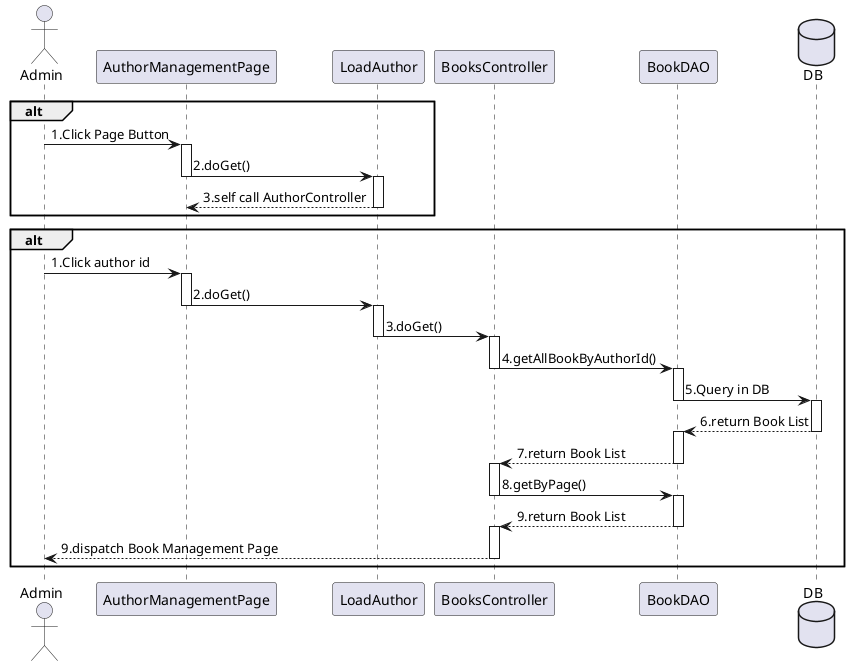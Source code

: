 @startuml

actor       Admin
participant AuthorManagementPage
participant LoadAuthor
participant BooksController
participant BookDAO
database DB

alt
    Admin -> AuthorManagementPage  ++: 1.Click Page Button
    AuthorManagementPage -> LoadAuthor  --++: 2.doGet()
    LoadAuthor --> AuthorManagementPage --: 3.self call AuthorController
end

alt
    Admin -> AuthorManagementPage  ++: 1.Click author id
    AuthorManagementPage -> LoadAuthor  --++: 2.doGet()
    LoadAuthor -> BooksController --++: 3.doGet()
    BooksController -> BookDAO --++: 4.getAllBookByAuthorId()
    BookDAO -> DB --++ : 5.Query in DB
    DB --> BookDAO --++: 6.return Book List
    BookDAO --> BooksController --++: 7.return Book List
    BooksController -> BookDAO --++: 8.getByPage()
    BookDAO --> BooksController --++: 9.return Book List
    BooksController --> Admin --: 9.dispatch Book Management Page

end


@enduml